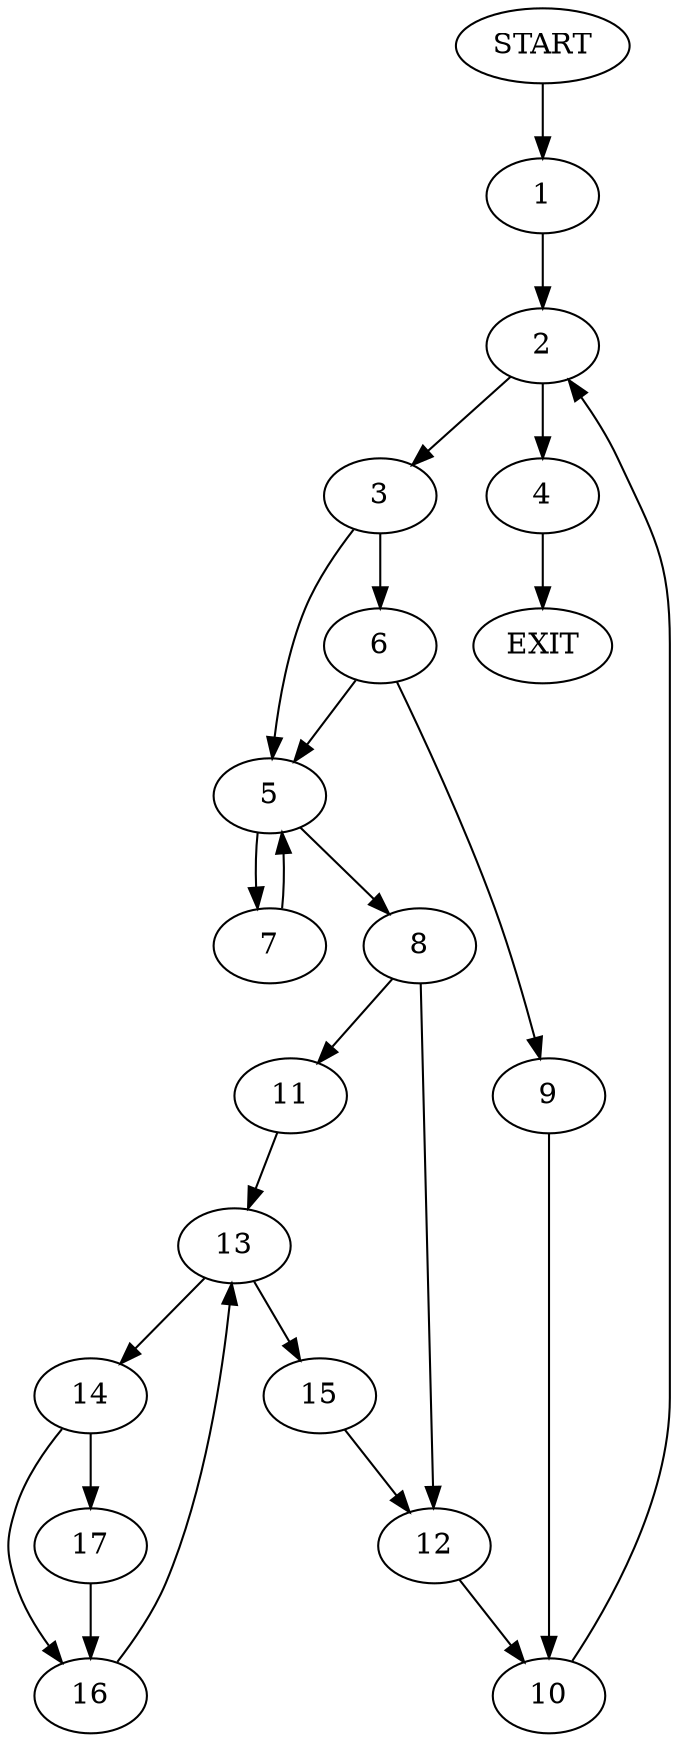 digraph {
0 [label="START"]
18 [label="EXIT"]
0 -> 1
1 -> 2
2 -> 3
2 -> 4
4 -> 18
3 -> 5
3 -> 6
5 -> 7
5 -> 8
6 -> 5
6 -> 9
9 -> 10
10 -> 2
7 -> 5
8 -> 11
8 -> 12
11 -> 13
12 -> 10
13 -> 14
13 -> 15
14 -> 16
14 -> 17
15 -> 12
16 -> 13
17 -> 16
}
